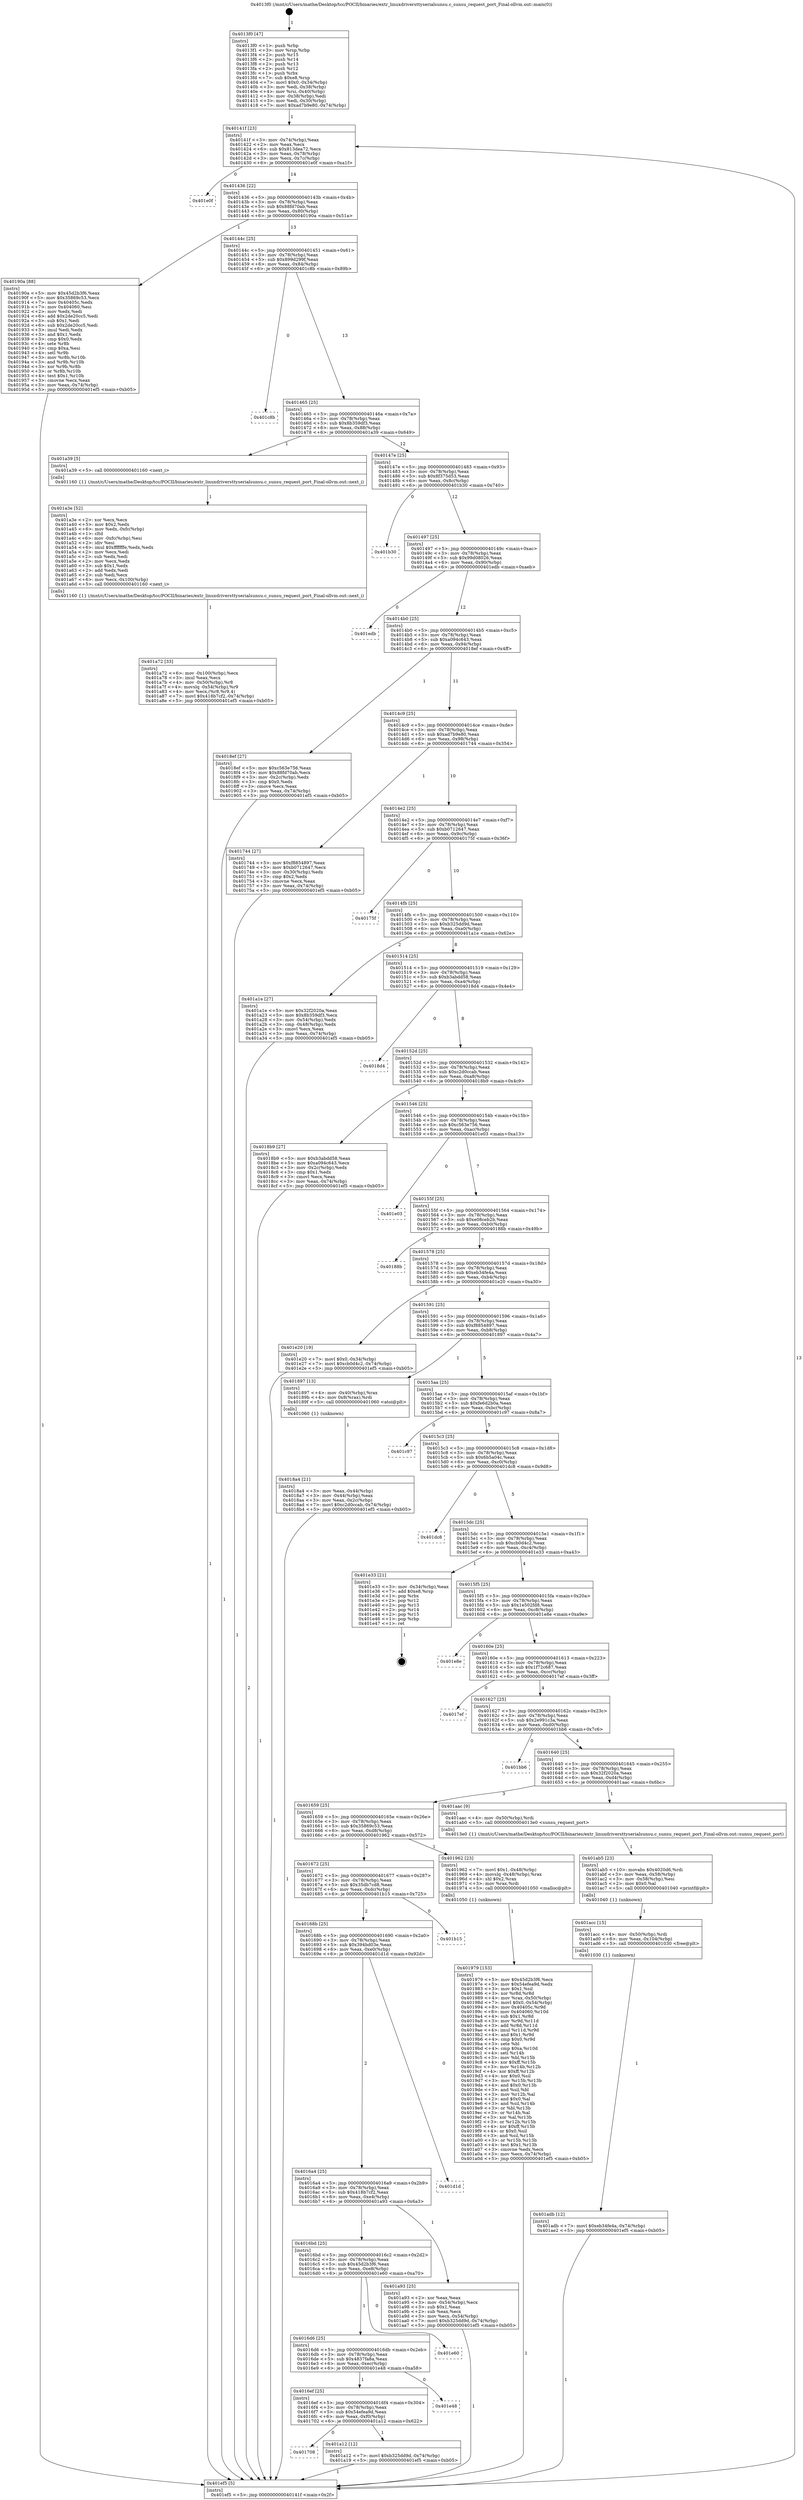 digraph "0x4013f0" {
  label = "0x4013f0 (/mnt/c/Users/mathe/Desktop/tcc/POCII/binaries/extr_linuxdriversttyserialsunsu.c_sunsu_request_port_Final-ollvm.out::main(0))"
  labelloc = "t"
  node[shape=record]

  Entry [label="",width=0.3,height=0.3,shape=circle,fillcolor=black,style=filled]
  "0x40141f" [label="{
     0x40141f [23]\l
     | [instrs]\l
     &nbsp;&nbsp;0x40141f \<+3\>: mov -0x74(%rbp),%eax\l
     &nbsp;&nbsp;0x401422 \<+2\>: mov %eax,%ecx\l
     &nbsp;&nbsp;0x401424 \<+6\>: sub $0x813dea72,%ecx\l
     &nbsp;&nbsp;0x40142a \<+3\>: mov %eax,-0x78(%rbp)\l
     &nbsp;&nbsp;0x40142d \<+3\>: mov %ecx,-0x7c(%rbp)\l
     &nbsp;&nbsp;0x401430 \<+6\>: je 0000000000401e0f \<main+0xa1f\>\l
  }"]
  "0x401e0f" [label="{
     0x401e0f\l
  }", style=dashed]
  "0x401436" [label="{
     0x401436 [22]\l
     | [instrs]\l
     &nbsp;&nbsp;0x401436 \<+5\>: jmp 000000000040143b \<main+0x4b\>\l
     &nbsp;&nbsp;0x40143b \<+3\>: mov -0x78(%rbp),%eax\l
     &nbsp;&nbsp;0x40143e \<+5\>: sub $0x88fd70ab,%eax\l
     &nbsp;&nbsp;0x401443 \<+3\>: mov %eax,-0x80(%rbp)\l
     &nbsp;&nbsp;0x401446 \<+6\>: je 000000000040190a \<main+0x51a\>\l
  }"]
  Exit [label="",width=0.3,height=0.3,shape=circle,fillcolor=black,style=filled,peripheries=2]
  "0x40190a" [label="{
     0x40190a [88]\l
     | [instrs]\l
     &nbsp;&nbsp;0x40190a \<+5\>: mov $0x45d2b3f6,%eax\l
     &nbsp;&nbsp;0x40190f \<+5\>: mov $0x35869c53,%ecx\l
     &nbsp;&nbsp;0x401914 \<+7\>: mov 0x40405c,%edx\l
     &nbsp;&nbsp;0x40191b \<+7\>: mov 0x404060,%esi\l
     &nbsp;&nbsp;0x401922 \<+2\>: mov %edx,%edi\l
     &nbsp;&nbsp;0x401924 \<+6\>: add $0x2de20cc5,%edi\l
     &nbsp;&nbsp;0x40192a \<+3\>: sub $0x1,%edi\l
     &nbsp;&nbsp;0x40192d \<+6\>: sub $0x2de20cc5,%edi\l
     &nbsp;&nbsp;0x401933 \<+3\>: imul %edi,%edx\l
     &nbsp;&nbsp;0x401936 \<+3\>: and $0x1,%edx\l
     &nbsp;&nbsp;0x401939 \<+3\>: cmp $0x0,%edx\l
     &nbsp;&nbsp;0x40193c \<+4\>: sete %r8b\l
     &nbsp;&nbsp;0x401940 \<+3\>: cmp $0xa,%esi\l
     &nbsp;&nbsp;0x401943 \<+4\>: setl %r9b\l
     &nbsp;&nbsp;0x401947 \<+3\>: mov %r8b,%r10b\l
     &nbsp;&nbsp;0x40194a \<+3\>: and %r9b,%r10b\l
     &nbsp;&nbsp;0x40194d \<+3\>: xor %r9b,%r8b\l
     &nbsp;&nbsp;0x401950 \<+3\>: or %r8b,%r10b\l
     &nbsp;&nbsp;0x401953 \<+4\>: test $0x1,%r10b\l
     &nbsp;&nbsp;0x401957 \<+3\>: cmovne %ecx,%eax\l
     &nbsp;&nbsp;0x40195a \<+3\>: mov %eax,-0x74(%rbp)\l
     &nbsp;&nbsp;0x40195d \<+5\>: jmp 0000000000401ef5 \<main+0xb05\>\l
  }"]
  "0x40144c" [label="{
     0x40144c [25]\l
     | [instrs]\l
     &nbsp;&nbsp;0x40144c \<+5\>: jmp 0000000000401451 \<main+0x61\>\l
     &nbsp;&nbsp;0x401451 \<+3\>: mov -0x78(%rbp),%eax\l
     &nbsp;&nbsp;0x401454 \<+5\>: sub $0x899d299f,%eax\l
     &nbsp;&nbsp;0x401459 \<+6\>: mov %eax,-0x84(%rbp)\l
     &nbsp;&nbsp;0x40145f \<+6\>: je 0000000000401c8b \<main+0x89b\>\l
  }"]
  "0x401adb" [label="{
     0x401adb [12]\l
     | [instrs]\l
     &nbsp;&nbsp;0x401adb \<+7\>: movl $0xeb34fe4a,-0x74(%rbp)\l
     &nbsp;&nbsp;0x401ae2 \<+5\>: jmp 0000000000401ef5 \<main+0xb05\>\l
  }"]
  "0x401c8b" [label="{
     0x401c8b\l
  }", style=dashed]
  "0x401465" [label="{
     0x401465 [25]\l
     | [instrs]\l
     &nbsp;&nbsp;0x401465 \<+5\>: jmp 000000000040146a \<main+0x7a\>\l
     &nbsp;&nbsp;0x40146a \<+3\>: mov -0x78(%rbp),%eax\l
     &nbsp;&nbsp;0x40146d \<+5\>: sub $0x8b359df3,%eax\l
     &nbsp;&nbsp;0x401472 \<+6\>: mov %eax,-0x88(%rbp)\l
     &nbsp;&nbsp;0x401478 \<+6\>: je 0000000000401a39 \<main+0x649\>\l
  }"]
  "0x401acc" [label="{
     0x401acc [15]\l
     | [instrs]\l
     &nbsp;&nbsp;0x401acc \<+4\>: mov -0x50(%rbp),%rdi\l
     &nbsp;&nbsp;0x401ad0 \<+6\>: mov %eax,-0x104(%rbp)\l
     &nbsp;&nbsp;0x401ad6 \<+5\>: call 0000000000401030 \<free@plt\>\l
     | [calls]\l
     &nbsp;&nbsp;0x401030 \{1\} (unknown)\l
  }"]
  "0x401a39" [label="{
     0x401a39 [5]\l
     | [instrs]\l
     &nbsp;&nbsp;0x401a39 \<+5\>: call 0000000000401160 \<next_i\>\l
     | [calls]\l
     &nbsp;&nbsp;0x401160 \{1\} (/mnt/c/Users/mathe/Desktop/tcc/POCII/binaries/extr_linuxdriversttyserialsunsu.c_sunsu_request_port_Final-ollvm.out::next_i)\l
  }"]
  "0x40147e" [label="{
     0x40147e [25]\l
     | [instrs]\l
     &nbsp;&nbsp;0x40147e \<+5\>: jmp 0000000000401483 \<main+0x93\>\l
     &nbsp;&nbsp;0x401483 \<+3\>: mov -0x78(%rbp),%eax\l
     &nbsp;&nbsp;0x401486 \<+5\>: sub $0x8f375d53,%eax\l
     &nbsp;&nbsp;0x40148b \<+6\>: mov %eax,-0x8c(%rbp)\l
     &nbsp;&nbsp;0x401491 \<+6\>: je 0000000000401b30 \<main+0x740\>\l
  }"]
  "0x401ab5" [label="{
     0x401ab5 [23]\l
     | [instrs]\l
     &nbsp;&nbsp;0x401ab5 \<+10\>: movabs $0x4020d6,%rdi\l
     &nbsp;&nbsp;0x401abf \<+3\>: mov %eax,-0x58(%rbp)\l
     &nbsp;&nbsp;0x401ac2 \<+3\>: mov -0x58(%rbp),%esi\l
     &nbsp;&nbsp;0x401ac5 \<+2\>: mov $0x0,%al\l
     &nbsp;&nbsp;0x401ac7 \<+5\>: call 0000000000401040 \<printf@plt\>\l
     | [calls]\l
     &nbsp;&nbsp;0x401040 \{1\} (unknown)\l
  }"]
  "0x401b30" [label="{
     0x401b30\l
  }", style=dashed]
  "0x401497" [label="{
     0x401497 [25]\l
     | [instrs]\l
     &nbsp;&nbsp;0x401497 \<+5\>: jmp 000000000040149c \<main+0xac\>\l
     &nbsp;&nbsp;0x40149c \<+3\>: mov -0x78(%rbp),%eax\l
     &nbsp;&nbsp;0x40149f \<+5\>: sub $0x99d08026,%eax\l
     &nbsp;&nbsp;0x4014a4 \<+6\>: mov %eax,-0x90(%rbp)\l
     &nbsp;&nbsp;0x4014aa \<+6\>: je 0000000000401edb \<main+0xaeb\>\l
  }"]
  "0x401a72" [label="{
     0x401a72 [33]\l
     | [instrs]\l
     &nbsp;&nbsp;0x401a72 \<+6\>: mov -0x100(%rbp),%ecx\l
     &nbsp;&nbsp;0x401a78 \<+3\>: imul %eax,%ecx\l
     &nbsp;&nbsp;0x401a7b \<+4\>: mov -0x50(%rbp),%r8\l
     &nbsp;&nbsp;0x401a7f \<+4\>: movslq -0x54(%rbp),%r9\l
     &nbsp;&nbsp;0x401a83 \<+4\>: mov %ecx,(%r8,%r9,4)\l
     &nbsp;&nbsp;0x401a87 \<+7\>: movl $0x418b7cf2,-0x74(%rbp)\l
     &nbsp;&nbsp;0x401a8e \<+5\>: jmp 0000000000401ef5 \<main+0xb05\>\l
  }"]
  "0x401edb" [label="{
     0x401edb\l
  }", style=dashed]
  "0x4014b0" [label="{
     0x4014b0 [25]\l
     | [instrs]\l
     &nbsp;&nbsp;0x4014b0 \<+5\>: jmp 00000000004014b5 \<main+0xc5\>\l
     &nbsp;&nbsp;0x4014b5 \<+3\>: mov -0x78(%rbp),%eax\l
     &nbsp;&nbsp;0x4014b8 \<+5\>: sub $0xa094c643,%eax\l
     &nbsp;&nbsp;0x4014bd \<+6\>: mov %eax,-0x94(%rbp)\l
     &nbsp;&nbsp;0x4014c3 \<+6\>: je 00000000004018ef \<main+0x4ff\>\l
  }"]
  "0x401a3e" [label="{
     0x401a3e [52]\l
     | [instrs]\l
     &nbsp;&nbsp;0x401a3e \<+2\>: xor %ecx,%ecx\l
     &nbsp;&nbsp;0x401a40 \<+5\>: mov $0x2,%edx\l
     &nbsp;&nbsp;0x401a45 \<+6\>: mov %edx,-0xfc(%rbp)\l
     &nbsp;&nbsp;0x401a4b \<+1\>: cltd\l
     &nbsp;&nbsp;0x401a4c \<+6\>: mov -0xfc(%rbp),%esi\l
     &nbsp;&nbsp;0x401a52 \<+2\>: idiv %esi\l
     &nbsp;&nbsp;0x401a54 \<+6\>: imul $0xfffffffe,%edx,%edx\l
     &nbsp;&nbsp;0x401a5a \<+2\>: mov %ecx,%edi\l
     &nbsp;&nbsp;0x401a5c \<+2\>: sub %edx,%edi\l
     &nbsp;&nbsp;0x401a5e \<+2\>: mov %ecx,%edx\l
     &nbsp;&nbsp;0x401a60 \<+3\>: sub $0x1,%edx\l
     &nbsp;&nbsp;0x401a63 \<+2\>: add %edx,%edi\l
     &nbsp;&nbsp;0x401a65 \<+2\>: sub %edi,%ecx\l
     &nbsp;&nbsp;0x401a67 \<+6\>: mov %ecx,-0x100(%rbp)\l
     &nbsp;&nbsp;0x401a6d \<+5\>: call 0000000000401160 \<next_i\>\l
     | [calls]\l
     &nbsp;&nbsp;0x401160 \{1\} (/mnt/c/Users/mathe/Desktop/tcc/POCII/binaries/extr_linuxdriversttyserialsunsu.c_sunsu_request_port_Final-ollvm.out::next_i)\l
  }"]
  "0x4018ef" [label="{
     0x4018ef [27]\l
     | [instrs]\l
     &nbsp;&nbsp;0x4018ef \<+5\>: mov $0xc563e756,%eax\l
     &nbsp;&nbsp;0x4018f4 \<+5\>: mov $0x88fd70ab,%ecx\l
     &nbsp;&nbsp;0x4018f9 \<+3\>: mov -0x2c(%rbp),%edx\l
     &nbsp;&nbsp;0x4018fc \<+3\>: cmp $0x0,%edx\l
     &nbsp;&nbsp;0x4018ff \<+3\>: cmove %ecx,%eax\l
     &nbsp;&nbsp;0x401902 \<+3\>: mov %eax,-0x74(%rbp)\l
     &nbsp;&nbsp;0x401905 \<+5\>: jmp 0000000000401ef5 \<main+0xb05\>\l
  }"]
  "0x4014c9" [label="{
     0x4014c9 [25]\l
     | [instrs]\l
     &nbsp;&nbsp;0x4014c9 \<+5\>: jmp 00000000004014ce \<main+0xde\>\l
     &nbsp;&nbsp;0x4014ce \<+3\>: mov -0x78(%rbp),%eax\l
     &nbsp;&nbsp;0x4014d1 \<+5\>: sub $0xad7b9e80,%eax\l
     &nbsp;&nbsp;0x4014d6 \<+6\>: mov %eax,-0x98(%rbp)\l
     &nbsp;&nbsp;0x4014dc \<+6\>: je 0000000000401744 \<main+0x354\>\l
  }"]
  "0x401708" [label="{
     0x401708\l
  }", style=dashed]
  "0x401744" [label="{
     0x401744 [27]\l
     | [instrs]\l
     &nbsp;&nbsp;0x401744 \<+5\>: mov $0xf8854897,%eax\l
     &nbsp;&nbsp;0x401749 \<+5\>: mov $0xb0712647,%ecx\l
     &nbsp;&nbsp;0x40174e \<+3\>: mov -0x30(%rbp),%edx\l
     &nbsp;&nbsp;0x401751 \<+3\>: cmp $0x2,%edx\l
     &nbsp;&nbsp;0x401754 \<+3\>: cmovne %ecx,%eax\l
     &nbsp;&nbsp;0x401757 \<+3\>: mov %eax,-0x74(%rbp)\l
     &nbsp;&nbsp;0x40175a \<+5\>: jmp 0000000000401ef5 \<main+0xb05\>\l
  }"]
  "0x4014e2" [label="{
     0x4014e2 [25]\l
     | [instrs]\l
     &nbsp;&nbsp;0x4014e2 \<+5\>: jmp 00000000004014e7 \<main+0xf7\>\l
     &nbsp;&nbsp;0x4014e7 \<+3\>: mov -0x78(%rbp),%eax\l
     &nbsp;&nbsp;0x4014ea \<+5\>: sub $0xb0712647,%eax\l
     &nbsp;&nbsp;0x4014ef \<+6\>: mov %eax,-0x9c(%rbp)\l
     &nbsp;&nbsp;0x4014f5 \<+6\>: je 000000000040175f \<main+0x36f\>\l
  }"]
  "0x401ef5" [label="{
     0x401ef5 [5]\l
     | [instrs]\l
     &nbsp;&nbsp;0x401ef5 \<+5\>: jmp 000000000040141f \<main+0x2f\>\l
  }"]
  "0x4013f0" [label="{
     0x4013f0 [47]\l
     | [instrs]\l
     &nbsp;&nbsp;0x4013f0 \<+1\>: push %rbp\l
     &nbsp;&nbsp;0x4013f1 \<+3\>: mov %rsp,%rbp\l
     &nbsp;&nbsp;0x4013f4 \<+2\>: push %r15\l
     &nbsp;&nbsp;0x4013f6 \<+2\>: push %r14\l
     &nbsp;&nbsp;0x4013f8 \<+2\>: push %r13\l
     &nbsp;&nbsp;0x4013fa \<+2\>: push %r12\l
     &nbsp;&nbsp;0x4013fc \<+1\>: push %rbx\l
     &nbsp;&nbsp;0x4013fd \<+7\>: sub $0xe8,%rsp\l
     &nbsp;&nbsp;0x401404 \<+7\>: movl $0x0,-0x34(%rbp)\l
     &nbsp;&nbsp;0x40140b \<+3\>: mov %edi,-0x38(%rbp)\l
     &nbsp;&nbsp;0x40140e \<+4\>: mov %rsi,-0x40(%rbp)\l
     &nbsp;&nbsp;0x401412 \<+3\>: mov -0x38(%rbp),%edi\l
     &nbsp;&nbsp;0x401415 \<+3\>: mov %edi,-0x30(%rbp)\l
     &nbsp;&nbsp;0x401418 \<+7\>: movl $0xad7b9e80,-0x74(%rbp)\l
  }"]
  "0x401a12" [label="{
     0x401a12 [12]\l
     | [instrs]\l
     &nbsp;&nbsp;0x401a12 \<+7\>: movl $0xb325dd9d,-0x74(%rbp)\l
     &nbsp;&nbsp;0x401a19 \<+5\>: jmp 0000000000401ef5 \<main+0xb05\>\l
  }"]
  "0x40175f" [label="{
     0x40175f\l
  }", style=dashed]
  "0x4014fb" [label="{
     0x4014fb [25]\l
     | [instrs]\l
     &nbsp;&nbsp;0x4014fb \<+5\>: jmp 0000000000401500 \<main+0x110\>\l
     &nbsp;&nbsp;0x401500 \<+3\>: mov -0x78(%rbp),%eax\l
     &nbsp;&nbsp;0x401503 \<+5\>: sub $0xb325dd9d,%eax\l
     &nbsp;&nbsp;0x401508 \<+6\>: mov %eax,-0xa0(%rbp)\l
     &nbsp;&nbsp;0x40150e \<+6\>: je 0000000000401a1e \<main+0x62e\>\l
  }"]
  "0x4016ef" [label="{
     0x4016ef [25]\l
     | [instrs]\l
     &nbsp;&nbsp;0x4016ef \<+5\>: jmp 00000000004016f4 \<main+0x304\>\l
     &nbsp;&nbsp;0x4016f4 \<+3\>: mov -0x78(%rbp),%eax\l
     &nbsp;&nbsp;0x4016f7 \<+5\>: sub $0x54efea9d,%eax\l
     &nbsp;&nbsp;0x4016fc \<+6\>: mov %eax,-0xf0(%rbp)\l
     &nbsp;&nbsp;0x401702 \<+6\>: je 0000000000401a12 \<main+0x622\>\l
  }"]
  "0x401a1e" [label="{
     0x401a1e [27]\l
     | [instrs]\l
     &nbsp;&nbsp;0x401a1e \<+5\>: mov $0x32f2020a,%eax\l
     &nbsp;&nbsp;0x401a23 \<+5\>: mov $0x8b359df3,%ecx\l
     &nbsp;&nbsp;0x401a28 \<+3\>: mov -0x54(%rbp),%edx\l
     &nbsp;&nbsp;0x401a2b \<+3\>: cmp -0x48(%rbp),%edx\l
     &nbsp;&nbsp;0x401a2e \<+3\>: cmovl %ecx,%eax\l
     &nbsp;&nbsp;0x401a31 \<+3\>: mov %eax,-0x74(%rbp)\l
     &nbsp;&nbsp;0x401a34 \<+5\>: jmp 0000000000401ef5 \<main+0xb05\>\l
  }"]
  "0x401514" [label="{
     0x401514 [25]\l
     | [instrs]\l
     &nbsp;&nbsp;0x401514 \<+5\>: jmp 0000000000401519 \<main+0x129\>\l
     &nbsp;&nbsp;0x401519 \<+3\>: mov -0x78(%rbp),%eax\l
     &nbsp;&nbsp;0x40151c \<+5\>: sub $0xb3abdd58,%eax\l
     &nbsp;&nbsp;0x401521 \<+6\>: mov %eax,-0xa4(%rbp)\l
     &nbsp;&nbsp;0x401527 \<+6\>: je 00000000004018d4 \<main+0x4e4\>\l
  }"]
  "0x401e48" [label="{
     0x401e48\l
  }", style=dashed]
  "0x4018d4" [label="{
     0x4018d4\l
  }", style=dashed]
  "0x40152d" [label="{
     0x40152d [25]\l
     | [instrs]\l
     &nbsp;&nbsp;0x40152d \<+5\>: jmp 0000000000401532 \<main+0x142\>\l
     &nbsp;&nbsp;0x401532 \<+3\>: mov -0x78(%rbp),%eax\l
     &nbsp;&nbsp;0x401535 \<+5\>: sub $0xc2d0ccab,%eax\l
     &nbsp;&nbsp;0x40153a \<+6\>: mov %eax,-0xa8(%rbp)\l
     &nbsp;&nbsp;0x401540 \<+6\>: je 00000000004018b9 \<main+0x4c9\>\l
  }"]
  "0x4016d6" [label="{
     0x4016d6 [25]\l
     | [instrs]\l
     &nbsp;&nbsp;0x4016d6 \<+5\>: jmp 00000000004016db \<main+0x2eb\>\l
     &nbsp;&nbsp;0x4016db \<+3\>: mov -0x78(%rbp),%eax\l
     &nbsp;&nbsp;0x4016de \<+5\>: sub $0x4837fa8a,%eax\l
     &nbsp;&nbsp;0x4016e3 \<+6\>: mov %eax,-0xec(%rbp)\l
     &nbsp;&nbsp;0x4016e9 \<+6\>: je 0000000000401e48 \<main+0xa58\>\l
  }"]
  "0x4018b9" [label="{
     0x4018b9 [27]\l
     | [instrs]\l
     &nbsp;&nbsp;0x4018b9 \<+5\>: mov $0xb3abdd58,%eax\l
     &nbsp;&nbsp;0x4018be \<+5\>: mov $0xa094c643,%ecx\l
     &nbsp;&nbsp;0x4018c3 \<+3\>: mov -0x2c(%rbp),%edx\l
     &nbsp;&nbsp;0x4018c6 \<+3\>: cmp $0x1,%edx\l
     &nbsp;&nbsp;0x4018c9 \<+3\>: cmovl %ecx,%eax\l
     &nbsp;&nbsp;0x4018cc \<+3\>: mov %eax,-0x74(%rbp)\l
     &nbsp;&nbsp;0x4018cf \<+5\>: jmp 0000000000401ef5 \<main+0xb05\>\l
  }"]
  "0x401546" [label="{
     0x401546 [25]\l
     | [instrs]\l
     &nbsp;&nbsp;0x401546 \<+5\>: jmp 000000000040154b \<main+0x15b\>\l
     &nbsp;&nbsp;0x40154b \<+3\>: mov -0x78(%rbp),%eax\l
     &nbsp;&nbsp;0x40154e \<+5\>: sub $0xc563e756,%eax\l
     &nbsp;&nbsp;0x401553 \<+6\>: mov %eax,-0xac(%rbp)\l
     &nbsp;&nbsp;0x401559 \<+6\>: je 0000000000401e03 \<main+0xa13\>\l
  }"]
  "0x401e60" [label="{
     0x401e60\l
  }", style=dashed]
  "0x401e03" [label="{
     0x401e03\l
  }", style=dashed]
  "0x40155f" [label="{
     0x40155f [25]\l
     | [instrs]\l
     &nbsp;&nbsp;0x40155f \<+5\>: jmp 0000000000401564 \<main+0x174\>\l
     &nbsp;&nbsp;0x401564 \<+3\>: mov -0x78(%rbp),%eax\l
     &nbsp;&nbsp;0x401567 \<+5\>: sub $0xe08ceb2b,%eax\l
     &nbsp;&nbsp;0x40156c \<+6\>: mov %eax,-0xb0(%rbp)\l
     &nbsp;&nbsp;0x401572 \<+6\>: je 000000000040188b \<main+0x49b\>\l
  }"]
  "0x4016bd" [label="{
     0x4016bd [25]\l
     | [instrs]\l
     &nbsp;&nbsp;0x4016bd \<+5\>: jmp 00000000004016c2 \<main+0x2d2\>\l
     &nbsp;&nbsp;0x4016c2 \<+3\>: mov -0x78(%rbp),%eax\l
     &nbsp;&nbsp;0x4016c5 \<+5\>: sub $0x45d2b3f6,%eax\l
     &nbsp;&nbsp;0x4016ca \<+6\>: mov %eax,-0xe8(%rbp)\l
     &nbsp;&nbsp;0x4016d0 \<+6\>: je 0000000000401e60 \<main+0xa70\>\l
  }"]
  "0x40188b" [label="{
     0x40188b\l
  }", style=dashed]
  "0x401578" [label="{
     0x401578 [25]\l
     | [instrs]\l
     &nbsp;&nbsp;0x401578 \<+5\>: jmp 000000000040157d \<main+0x18d\>\l
     &nbsp;&nbsp;0x40157d \<+3\>: mov -0x78(%rbp),%eax\l
     &nbsp;&nbsp;0x401580 \<+5\>: sub $0xeb34fe4a,%eax\l
     &nbsp;&nbsp;0x401585 \<+6\>: mov %eax,-0xb4(%rbp)\l
     &nbsp;&nbsp;0x40158b \<+6\>: je 0000000000401e20 \<main+0xa30\>\l
  }"]
  "0x401a93" [label="{
     0x401a93 [25]\l
     | [instrs]\l
     &nbsp;&nbsp;0x401a93 \<+2\>: xor %eax,%eax\l
     &nbsp;&nbsp;0x401a95 \<+3\>: mov -0x54(%rbp),%ecx\l
     &nbsp;&nbsp;0x401a98 \<+3\>: sub $0x1,%eax\l
     &nbsp;&nbsp;0x401a9b \<+2\>: sub %eax,%ecx\l
     &nbsp;&nbsp;0x401a9d \<+3\>: mov %ecx,-0x54(%rbp)\l
     &nbsp;&nbsp;0x401aa0 \<+7\>: movl $0xb325dd9d,-0x74(%rbp)\l
     &nbsp;&nbsp;0x401aa7 \<+5\>: jmp 0000000000401ef5 \<main+0xb05\>\l
  }"]
  "0x401e20" [label="{
     0x401e20 [19]\l
     | [instrs]\l
     &nbsp;&nbsp;0x401e20 \<+7\>: movl $0x0,-0x34(%rbp)\l
     &nbsp;&nbsp;0x401e27 \<+7\>: movl $0xcb0d4c2,-0x74(%rbp)\l
     &nbsp;&nbsp;0x401e2e \<+5\>: jmp 0000000000401ef5 \<main+0xb05\>\l
  }"]
  "0x401591" [label="{
     0x401591 [25]\l
     | [instrs]\l
     &nbsp;&nbsp;0x401591 \<+5\>: jmp 0000000000401596 \<main+0x1a6\>\l
     &nbsp;&nbsp;0x401596 \<+3\>: mov -0x78(%rbp),%eax\l
     &nbsp;&nbsp;0x401599 \<+5\>: sub $0xf8854897,%eax\l
     &nbsp;&nbsp;0x40159e \<+6\>: mov %eax,-0xb8(%rbp)\l
     &nbsp;&nbsp;0x4015a4 \<+6\>: je 0000000000401897 \<main+0x4a7\>\l
  }"]
  "0x4016a4" [label="{
     0x4016a4 [25]\l
     | [instrs]\l
     &nbsp;&nbsp;0x4016a4 \<+5\>: jmp 00000000004016a9 \<main+0x2b9\>\l
     &nbsp;&nbsp;0x4016a9 \<+3\>: mov -0x78(%rbp),%eax\l
     &nbsp;&nbsp;0x4016ac \<+5\>: sub $0x418b7cf2,%eax\l
     &nbsp;&nbsp;0x4016b1 \<+6\>: mov %eax,-0xe4(%rbp)\l
     &nbsp;&nbsp;0x4016b7 \<+6\>: je 0000000000401a93 \<main+0x6a3\>\l
  }"]
  "0x401897" [label="{
     0x401897 [13]\l
     | [instrs]\l
     &nbsp;&nbsp;0x401897 \<+4\>: mov -0x40(%rbp),%rax\l
     &nbsp;&nbsp;0x40189b \<+4\>: mov 0x8(%rax),%rdi\l
     &nbsp;&nbsp;0x40189f \<+5\>: call 0000000000401060 \<atoi@plt\>\l
     | [calls]\l
     &nbsp;&nbsp;0x401060 \{1\} (unknown)\l
  }"]
  "0x4015aa" [label="{
     0x4015aa [25]\l
     | [instrs]\l
     &nbsp;&nbsp;0x4015aa \<+5\>: jmp 00000000004015af \<main+0x1bf\>\l
     &nbsp;&nbsp;0x4015af \<+3\>: mov -0x78(%rbp),%eax\l
     &nbsp;&nbsp;0x4015b2 \<+5\>: sub $0xfe6d2b0a,%eax\l
     &nbsp;&nbsp;0x4015b7 \<+6\>: mov %eax,-0xbc(%rbp)\l
     &nbsp;&nbsp;0x4015bd \<+6\>: je 0000000000401c97 \<main+0x8a7\>\l
  }"]
  "0x4018a4" [label="{
     0x4018a4 [21]\l
     | [instrs]\l
     &nbsp;&nbsp;0x4018a4 \<+3\>: mov %eax,-0x44(%rbp)\l
     &nbsp;&nbsp;0x4018a7 \<+3\>: mov -0x44(%rbp),%eax\l
     &nbsp;&nbsp;0x4018aa \<+3\>: mov %eax,-0x2c(%rbp)\l
     &nbsp;&nbsp;0x4018ad \<+7\>: movl $0xc2d0ccab,-0x74(%rbp)\l
     &nbsp;&nbsp;0x4018b4 \<+5\>: jmp 0000000000401ef5 \<main+0xb05\>\l
  }"]
  "0x401d1d" [label="{
     0x401d1d\l
  }", style=dashed]
  "0x401c97" [label="{
     0x401c97\l
  }", style=dashed]
  "0x4015c3" [label="{
     0x4015c3 [25]\l
     | [instrs]\l
     &nbsp;&nbsp;0x4015c3 \<+5\>: jmp 00000000004015c8 \<main+0x1d8\>\l
     &nbsp;&nbsp;0x4015c8 \<+3\>: mov -0x78(%rbp),%eax\l
     &nbsp;&nbsp;0x4015cb \<+5\>: sub $0x6b5a04c,%eax\l
     &nbsp;&nbsp;0x4015d0 \<+6\>: mov %eax,-0xc0(%rbp)\l
     &nbsp;&nbsp;0x4015d6 \<+6\>: je 0000000000401dc8 \<main+0x9d8\>\l
  }"]
  "0x40168b" [label="{
     0x40168b [25]\l
     | [instrs]\l
     &nbsp;&nbsp;0x40168b \<+5\>: jmp 0000000000401690 \<main+0x2a0\>\l
     &nbsp;&nbsp;0x401690 \<+3\>: mov -0x78(%rbp),%eax\l
     &nbsp;&nbsp;0x401693 \<+5\>: sub $0x394bd03e,%eax\l
     &nbsp;&nbsp;0x401698 \<+6\>: mov %eax,-0xe0(%rbp)\l
     &nbsp;&nbsp;0x40169e \<+6\>: je 0000000000401d1d \<main+0x92d\>\l
  }"]
  "0x401dc8" [label="{
     0x401dc8\l
  }", style=dashed]
  "0x4015dc" [label="{
     0x4015dc [25]\l
     | [instrs]\l
     &nbsp;&nbsp;0x4015dc \<+5\>: jmp 00000000004015e1 \<main+0x1f1\>\l
     &nbsp;&nbsp;0x4015e1 \<+3\>: mov -0x78(%rbp),%eax\l
     &nbsp;&nbsp;0x4015e4 \<+5\>: sub $0xcb0d4c2,%eax\l
     &nbsp;&nbsp;0x4015e9 \<+6\>: mov %eax,-0xc4(%rbp)\l
     &nbsp;&nbsp;0x4015ef \<+6\>: je 0000000000401e33 \<main+0xa43\>\l
  }"]
  "0x401b15" [label="{
     0x401b15\l
  }", style=dashed]
  "0x401e33" [label="{
     0x401e33 [21]\l
     | [instrs]\l
     &nbsp;&nbsp;0x401e33 \<+3\>: mov -0x34(%rbp),%eax\l
     &nbsp;&nbsp;0x401e36 \<+7\>: add $0xe8,%rsp\l
     &nbsp;&nbsp;0x401e3d \<+1\>: pop %rbx\l
     &nbsp;&nbsp;0x401e3e \<+2\>: pop %r12\l
     &nbsp;&nbsp;0x401e40 \<+2\>: pop %r13\l
     &nbsp;&nbsp;0x401e42 \<+2\>: pop %r14\l
     &nbsp;&nbsp;0x401e44 \<+2\>: pop %r15\l
     &nbsp;&nbsp;0x401e46 \<+1\>: pop %rbp\l
     &nbsp;&nbsp;0x401e47 \<+1\>: ret\l
  }"]
  "0x4015f5" [label="{
     0x4015f5 [25]\l
     | [instrs]\l
     &nbsp;&nbsp;0x4015f5 \<+5\>: jmp 00000000004015fa \<main+0x20a\>\l
     &nbsp;&nbsp;0x4015fa \<+3\>: mov -0x78(%rbp),%eax\l
     &nbsp;&nbsp;0x4015fd \<+5\>: sub $0x1e502fd8,%eax\l
     &nbsp;&nbsp;0x401602 \<+6\>: mov %eax,-0xc8(%rbp)\l
     &nbsp;&nbsp;0x401608 \<+6\>: je 0000000000401e8e \<main+0xa9e\>\l
  }"]
  "0x401979" [label="{
     0x401979 [153]\l
     | [instrs]\l
     &nbsp;&nbsp;0x401979 \<+5\>: mov $0x45d2b3f6,%ecx\l
     &nbsp;&nbsp;0x40197e \<+5\>: mov $0x54efea9d,%edx\l
     &nbsp;&nbsp;0x401983 \<+3\>: mov $0x1,%sil\l
     &nbsp;&nbsp;0x401986 \<+3\>: xor %r8d,%r8d\l
     &nbsp;&nbsp;0x401989 \<+4\>: mov %rax,-0x50(%rbp)\l
     &nbsp;&nbsp;0x40198d \<+7\>: movl $0x0,-0x54(%rbp)\l
     &nbsp;&nbsp;0x401994 \<+8\>: mov 0x40405c,%r9d\l
     &nbsp;&nbsp;0x40199c \<+8\>: mov 0x404060,%r10d\l
     &nbsp;&nbsp;0x4019a4 \<+4\>: sub $0x1,%r8d\l
     &nbsp;&nbsp;0x4019a8 \<+3\>: mov %r9d,%r11d\l
     &nbsp;&nbsp;0x4019ab \<+3\>: add %r8d,%r11d\l
     &nbsp;&nbsp;0x4019ae \<+4\>: imul %r11d,%r9d\l
     &nbsp;&nbsp;0x4019b2 \<+4\>: and $0x1,%r9d\l
     &nbsp;&nbsp;0x4019b6 \<+4\>: cmp $0x0,%r9d\l
     &nbsp;&nbsp;0x4019ba \<+3\>: sete %bl\l
     &nbsp;&nbsp;0x4019bd \<+4\>: cmp $0xa,%r10d\l
     &nbsp;&nbsp;0x4019c1 \<+4\>: setl %r14b\l
     &nbsp;&nbsp;0x4019c5 \<+3\>: mov %bl,%r15b\l
     &nbsp;&nbsp;0x4019c8 \<+4\>: xor $0xff,%r15b\l
     &nbsp;&nbsp;0x4019cc \<+3\>: mov %r14b,%r12b\l
     &nbsp;&nbsp;0x4019cf \<+4\>: xor $0xff,%r12b\l
     &nbsp;&nbsp;0x4019d3 \<+4\>: xor $0x0,%sil\l
     &nbsp;&nbsp;0x4019d7 \<+3\>: mov %r15b,%r13b\l
     &nbsp;&nbsp;0x4019da \<+4\>: and $0x0,%r13b\l
     &nbsp;&nbsp;0x4019de \<+3\>: and %sil,%bl\l
     &nbsp;&nbsp;0x4019e1 \<+3\>: mov %r12b,%al\l
     &nbsp;&nbsp;0x4019e4 \<+2\>: and $0x0,%al\l
     &nbsp;&nbsp;0x4019e6 \<+3\>: and %sil,%r14b\l
     &nbsp;&nbsp;0x4019e9 \<+3\>: or %bl,%r13b\l
     &nbsp;&nbsp;0x4019ec \<+3\>: or %r14b,%al\l
     &nbsp;&nbsp;0x4019ef \<+3\>: xor %al,%r13b\l
     &nbsp;&nbsp;0x4019f2 \<+3\>: or %r12b,%r15b\l
     &nbsp;&nbsp;0x4019f5 \<+4\>: xor $0xff,%r15b\l
     &nbsp;&nbsp;0x4019f9 \<+4\>: or $0x0,%sil\l
     &nbsp;&nbsp;0x4019fd \<+3\>: and %sil,%r15b\l
     &nbsp;&nbsp;0x401a00 \<+3\>: or %r15b,%r13b\l
     &nbsp;&nbsp;0x401a03 \<+4\>: test $0x1,%r13b\l
     &nbsp;&nbsp;0x401a07 \<+3\>: cmovne %edx,%ecx\l
     &nbsp;&nbsp;0x401a0a \<+3\>: mov %ecx,-0x74(%rbp)\l
     &nbsp;&nbsp;0x401a0d \<+5\>: jmp 0000000000401ef5 \<main+0xb05\>\l
  }"]
  "0x401e8e" [label="{
     0x401e8e\l
  }", style=dashed]
  "0x40160e" [label="{
     0x40160e [25]\l
     | [instrs]\l
     &nbsp;&nbsp;0x40160e \<+5\>: jmp 0000000000401613 \<main+0x223\>\l
     &nbsp;&nbsp;0x401613 \<+3\>: mov -0x78(%rbp),%eax\l
     &nbsp;&nbsp;0x401616 \<+5\>: sub $0x1f72c687,%eax\l
     &nbsp;&nbsp;0x40161b \<+6\>: mov %eax,-0xcc(%rbp)\l
     &nbsp;&nbsp;0x401621 \<+6\>: je 00000000004017ef \<main+0x3ff\>\l
  }"]
  "0x401672" [label="{
     0x401672 [25]\l
     | [instrs]\l
     &nbsp;&nbsp;0x401672 \<+5\>: jmp 0000000000401677 \<main+0x287\>\l
     &nbsp;&nbsp;0x401677 \<+3\>: mov -0x78(%rbp),%eax\l
     &nbsp;&nbsp;0x40167a \<+5\>: sub $0x35db7cd8,%eax\l
     &nbsp;&nbsp;0x40167f \<+6\>: mov %eax,-0xdc(%rbp)\l
     &nbsp;&nbsp;0x401685 \<+6\>: je 0000000000401b15 \<main+0x725\>\l
  }"]
  "0x4017ef" [label="{
     0x4017ef\l
  }", style=dashed]
  "0x401627" [label="{
     0x401627 [25]\l
     | [instrs]\l
     &nbsp;&nbsp;0x401627 \<+5\>: jmp 000000000040162c \<main+0x23c\>\l
     &nbsp;&nbsp;0x40162c \<+3\>: mov -0x78(%rbp),%eax\l
     &nbsp;&nbsp;0x40162f \<+5\>: sub $0x2e991c3a,%eax\l
     &nbsp;&nbsp;0x401634 \<+6\>: mov %eax,-0xd0(%rbp)\l
     &nbsp;&nbsp;0x40163a \<+6\>: je 0000000000401bb6 \<main+0x7c6\>\l
  }"]
  "0x401962" [label="{
     0x401962 [23]\l
     | [instrs]\l
     &nbsp;&nbsp;0x401962 \<+7\>: movl $0x1,-0x48(%rbp)\l
     &nbsp;&nbsp;0x401969 \<+4\>: movslq -0x48(%rbp),%rax\l
     &nbsp;&nbsp;0x40196d \<+4\>: shl $0x2,%rax\l
     &nbsp;&nbsp;0x401971 \<+3\>: mov %rax,%rdi\l
     &nbsp;&nbsp;0x401974 \<+5\>: call 0000000000401050 \<malloc@plt\>\l
     | [calls]\l
     &nbsp;&nbsp;0x401050 \{1\} (unknown)\l
  }"]
  "0x401bb6" [label="{
     0x401bb6\l
  }", style=dashed]
  "0x401640" [label="{
     0x401640 [25]\l
     | [instrs]\l
     &nbsp;&nbsp;0x401640 \<+5\>: jmp 0000000000401645 \<main+0x255\>\l
     &nbsp;&nbsp;0x401645 \<+3\>: mov -0x78(%rbp),%eax\l
     &nbsp;&nbsp;0x401648 \<+5\>: sub $0x32f2020a,%eax\l
     &nbsp;&nbsp;0x40164d \<+6\>: mov %eax,-0xd4(%rbp)\l
     &nbsp;&nbsp;0x401653 \<+6\>: je 0000000000401aac \<main+0x6bc\>\l
  }"]
  "0x401659" [label="{
     0x401659 [25]\l
     | [instrs]\l
     &nbsp;&nbsp;0x401659 \<+5\>: jmp 000000000040165e \<main+0x26e\>\l
     &nbsp;&nbsp;0x40165e \<+3\>: mov -0x78(%rbp),%eax\l
     &nbsp;&nbsp;0x401661 \<+5\>: sub $0x35869c53,%eax\l
     &nbsp;&nbsp;0x401666 \<+6\>: mov %eax,-0xd8(%rbp)\l
     &nbsp;&nbsp;0x40166c \<+6\>: je 0000000000401962 \<main+0x572\>\l
  }"]
  "0x401aac" [label="{
     0x401aac [9]\l
     | [instrs]\l
     &nbsp;&nbsp;0x401aac \<+4\>: mov -0x50(%rbp),%rdi\l
     &nbsp;&nbsp;0x401ab0 \<+5\>: call 00000000004013e0 \<sunsu_request_port\>\l
     | [calls]\l
     &nbsp;&nbsp;0x4013e0 \{1\} (/mnt/c/Users/mathe/Desktop/tcc/POCII/binaries/extr_linuxdriversttyserialsunsu.c_sunsu_request_port_Final-ollvm.out::sunsu_request_port)\l
  }"]
  Entry -> "0x4013f0" [label=" 1"]
  "0x40141f" -> "0x401e0f" [label=" 0"]
  "0x40141f" -> "0x401436" [label=" 14"]
  "0x401e33" -> Exit [label=" 1"]
  "0x401436" -> "0x40190a" [label=" 1"]
  "0x401436" -> "0x40144c" [label=" 13"]
  "0x401e20" -> "0x401ef5" [label=" 1"]
  "0x40144c" -> "0x401c8b" [label=" 0"]
  "0x40144c" -> "0x401465" [label=" 13"]
  "0x401adb" -> "0x401ef5" [label=" 1"]
  "0x401465" -> "0x401a39" [label=" 1"]
  "0x401465" -> "0x40147e" [label=" 12"]
  "0x401acc" -> "0x401adb" [label=" 1"]
  "0x40147e" -> "0x401b30" [label=" 0"]
  "0x40147e" -> "0x401497" [label=" 12"]
  "0x401ab5" -> "0x401acc" [label=" 1"]
  "0x401497" -> "0x401edb" [label=" 0"]
  "0x401497" -> "0x4014b0" [label=" 12"]
  "0x401aac" -> "0x401ab5" [label=" 1"]
  "0x4014b0" -> "0x4018ef" [label=" 1"]
  "0x4014b0" -> "0x4014c9" [label=" 11"]
  "0x401a93" -> "0x401ef5" [label=" 1"]
  "0x4014c9" -> "0x401744" [label=" 1"]
  "0x4014c9" -> "0x4014e2" [label=" 10"]
  "0x401744" -> "0x401ef5" [label=" 1"]
  "0x4013f0" -> "0x40141f" [label=" 1"]
  "0x401ef5" -> "0x40141f" [label=" 13"]
  "0x401a72" -> "0x401ef5" [label=" 1"]
  "0x4014e2" -> "0x40175f" [label=" 0"]
  "0x4014e2" -> "0x4014fb" [label=" 10"]
  "0x401a3e" -> "0x401a72" [label=" 1"]
  "0x4014fb" -> "0x401a1e" [label=" 2"]
  "0x4014fb" -> "0x401514" [label=" 8"]
  "0x401a1e" -> "0x401ef5" [label=" 2"]
  "0x401514" -> "0x4018d4" [label=" 0"]
  "0x401514" -> "0x40152d" [label=" 8"]
  "0x401a12" -> "0x401ef5" [label=" 1"]
  "0x40152d" -> "0x4018b9" [label=" 1"]
  "0x40152d" -> "0x401546" [label=" 7"]
  "0x4016ef" -> "0x401a12" [label=" 1"]
  "0x401546" -> "0x401e03" [label=" 0"]
  "0x401546" -> "0x40155f" [label=" 7"]
  "0x401a39" -> "0x401a3e" [label=" 1"]
  "0x40155f" -> "0x40188b" [label=" 0"]
  "0x40155f" -> "0x401578" [label=" 7"]
  "0x4016d6" -> "0x401e48" [label=" 0"]
  "0x401578" -> "0x401e20" [label=" 1"]
  "0x401578" -> "0x401591" [label=" 6"]
  "0x4016ef" -> "0x401708" [label=" 0"]
  "0x401591" -> "0x401897" [label=" 1"]
  "0x401591" -> "0x4015aa" [label=" 5"]
  "0x401897" -> "0x4018a4" [label=" 1"]
  "0x4018a4" -> "0x401ef5" [label=" 1"]
  "0x4018b9" -> "0x401ef5" [label=" 1"]
  "0x4018ef" -> "0x401ef5" [label=" 1"]
  "0x40190a" -> "0x401ef5" [label=" 1"]
  "0x4016bd" -> "0x401e60" [label=" 0"]
  "0x4015aa" -> "0x401c97" [label=" 0"]
  "0x4015aa" -> "0x4015c3" [label=" 5"]
  "0x4016d6" -> "0x4016ef" [label=" 1"]
  "0x4015c3" -> "0x401dc8" [label=" 0"]
  "0x4015c3" -> "0x4015dc" [label=" 5"]
  "0x4016a4" -> "0x401a93" [label=" 1"]
  "0x4015dc" -> "0x401e33" [label=" 1"]
  "0x4015dc" -> "0x4015f5" [label=" 4"]
  "0x4016bd" -> "0x4016d6" [label=" 1"]
  "0x4015f5" -> "0x401e8e" [label=" 0"]
  "0x4015f5" -> "0x40160e" [label=" 4"]
  "0x40168b" -> "0x401d1d" [label=" 0"]
  "0x40160e" -> "0x4017ef" [label=" 0"]
  "0x40160e" -> "0x401627" [label=" 4"]
  "0x4016a4" -> "0x4016bd" [label=" 1"]
  "0x401627" -> "0x401bb6" [label=" 0"]
  "0x401627" -> "0x401640" [label=" 4"]
  "0x401672" -> "0x40168b" [label=" 2"]
  "0x401640" -> "0x401aac" [label=" 1"]
  "0x401640" -> "0x401659" [label=" 3"]
  "0x401672" -> "0x401b15" [label=" 0"]
  "0x401659" -> "0x401962" [label=" 1"]
  "0x401659" -> "0x401672" [label=" 2"]
  "0x401962" -> "0x401979" [label=" 1"]
  "0x401979" -> "0x401ef5" [label=" 1"]
  "0x40168b" -> "0x4016a4" [label=" 2"]
}
